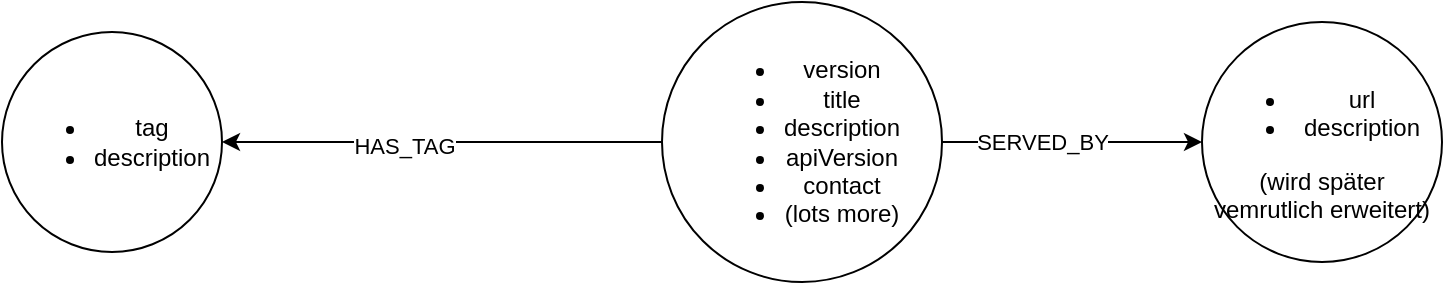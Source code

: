 <mxfile version="21.2.1" type="device">
  <diagram name="Page-1" id="PBCfjUG6kpBy3bA3aIBL">
    <mxGraphModel dx="1434" dy="803" grid="1" gridSize="10" guides="1" tooltips="1" connect="1" arrows="1" fold="1" page="1" pageScale="1" pageWidth="850" pageHeight="1100" math="0" shadow="0">
      <root>
        <mxCell id="0" />
        <mxCell id="1" parent="0" />
        <mxCell id="u2LlFkAJ_UAiBdXsyKba-4" style="edgeStyle=orthogonalEdgeStyle;rounded=0;orthogonalLoop=1;jettySize=auto;html=1;exitX=0;exitY=0.5;exitDx=0;exitDy=0;entryX=1;entryY=0.5;entryDx=0;entryDy=0;" edge="1" parent="1" source="u2LlFkAJ_UAiBdXsyKba-1" target="u2LlFkAJ_UAiBdXsyKba-3">
          <mxGeometry relative="1" as="geometry" />
        </mxCell>
        <mxCell id="u2LlFkAJ_UAiBdXsyKba-5" value="HAS_TAG" style="edgeLabel;html=1;align=center;verticalAlign=middle;resizable=0;points=[];" vertex="1" connectable="0" parent="u2LlFkAJ_UAiBdXsyKba-4">
          <mxGeometry x="0.173" y="2" relative="1" as="geometry">
            <mxPoint as="offset" />
          </mxGeometry>
        </mxCell>
        <mxCell id="u2LlFkAJ_UAiBdXsyKba-6" style="edgeStyle=orthogonalEdgeStyle;rounded=0;orthogonalLoop=1;jettySize=auto;html=1;exitX=1;exitY=0.5;exitDx=0;exitDy=0;entryX=0;entryY=0.5;entryDx=0;entryDy=0;" edge="1" parent="1" source="u2LlFkAJ_UAiBdXsyKba-1" target="u2LlFkAJ_UAiBdXsyKba-2">
          <mxGeometry relative="1" as="geometry" />
        </mxCell>
        <mxCell id="u2LlFkAJ_UAiBdXsyKba-7" value="SERVED_BY" style="edgeLabel;html=1;align=center;verticalAlign=middle;resizable=0;points=[];" vertex="1" connectable="0" parent="u2LlFkAJ_UAiBdXsyKba-6">
          <mxGeometry x="-0.231" relative="1" as="geometry">
            <mxPoint as="offset" />
          </mxGeometry>
        </mxCell>
        <mxCell id="u2LlFkAJ_UAiBdXsyKba-1" value="&lt;div&gt;&lt;ul&gt;&lt;li&gt;version&lt;/li&gt;&lt;li&gt;title&lt;/li&gt;&lt;li&gt;description&lt;/li&gt;&lt;li&gt;apiVersion&lt;/li&gt;&lt;li&gt;contact&lt;/li&gt;&lt;li&gt;(lots more)&lt;/li&gt;&lt;/ul&gt;&lt;/div&gt;" style="ellipse;whiteSpace=wrap;html=1;aspect=fixed;" vertex="1" parent="1">
          <mxGeometry x="380" y="380" width="140" height="140" as="geometry" />
        </mxCell>
        <mxCell id="u2LlFkAJ_UAiBdXsyKba-2" value="&lt;div align=&quot;center&quot;&gt;&lt;ul&gt;&lt;li&gt;url&lt;/li&gt;&lt;li&gt;&lt;div&gt;description&lt;/div&gt;&lt;/li&gt;&lt;/ul&gt;&lt;/div&gt;&lt;div align=&quot;center&quot;&gt;(wird später&lt;/div&gt;&lt;div align=&quot;center&quot;&gt;vemrutlich erweitert)&lt;br&gt;&lt;/div&gt;" style="ellipse;whiteSpace=wrap;html=1;aspect=fixed;align=center;" vertex="1" parent="1">
          <mxGeometry x="650" y="390" width="120" height="120" as="geometry" />
        </mxCell>
        <mxCell id="u2LlFkAJ_UAiBdXsyKba-3" value="&lt;ul&gt;&lt;li&gt;tag&lt;/li&gt;&lt;li&gt;description&lt;br&gt;&lt;/li&gt;&lt;/ul&gt;" style="ellipse;whiteSpace=wrap;html=1;aspect=fixed;" vertex="1" parent="1">
          <mxGeometry x="50" y="395" width="110" height="110" as="geometry" />
        </mxCell>
      </root>
    </mxGraphModel>
  </diagram>
</mxfile>

